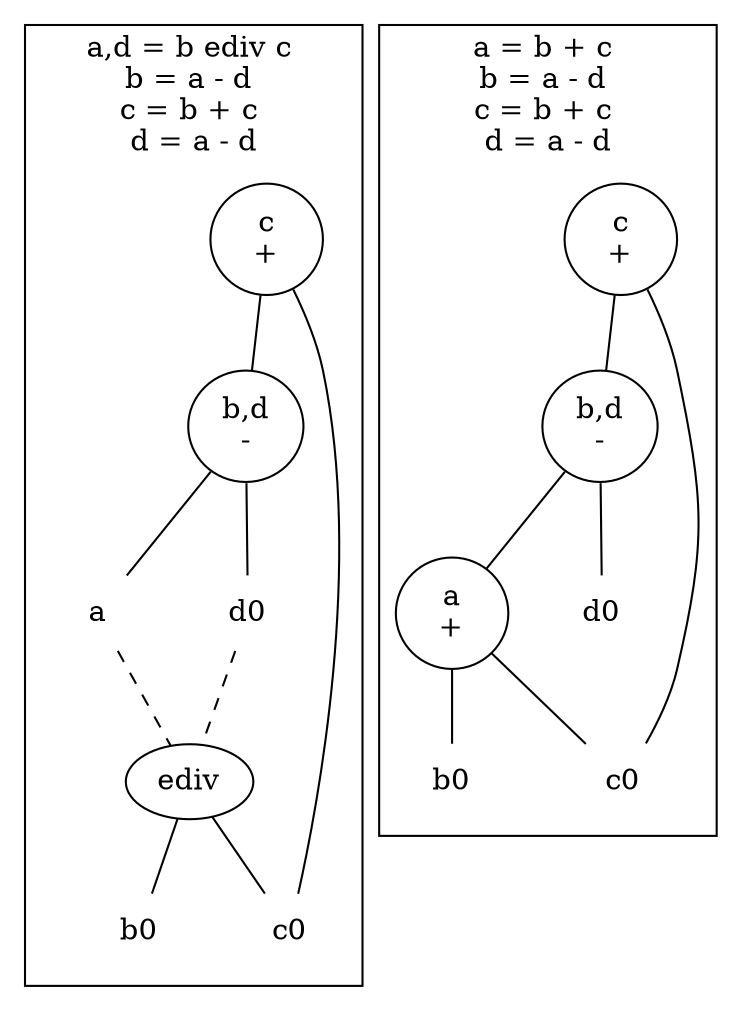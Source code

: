 graph {
  subgraph cluster_1
  {
   label = "a,d = b ediv c \nb = a - d \nc = b + c \nd = a - d"; 
   A_c ;
   A_c [label="c\n+"] ;
   A_c -- A_bd ;
   A_bd [label="b,d\n-"] ;
   A_bd -- A_a ;
   A_bd -- A_d0 ;
   A_a [label="a", shape=none] ;
   A_a -- A_ediv [style=dashed];
   A_d0 [label="d0", shape=none] ;
   A_d0 -- A_ediv [style=dashed];
   A_ediv [label="ediv"] ;
   A_ediv -- A_b0 ;
   A_b0 [label="b0", shape=none] ;
   A_ediv -- A_c0 ;
   A_c0 [label="c0", shape=none] ;
   A_c -- A_c0;
  }

  subgraph cluster_2
  {
   label = "a = b + c \nb = a - d \nc = b + c \nd = a - d"; 
   B_c ;
   B_c [label="c\n+"] ;
   B_c -- B_bd ;
   B_bd [label="b,d\n-"] ;
   B_bd -- B_a ;
   B_bd -- B_d0 ;
   B_a [label="a\n+"] ;
   B_d0 [label="d0", shape=none] ;
   B_a -- B_b0 ;
   B_b0 [label="b0", shape=none] ;
   B_a -- B_c0 ;
   B_c0 [label="c0", shape=none] ;
   B_c -- B_c0;
 }
}
